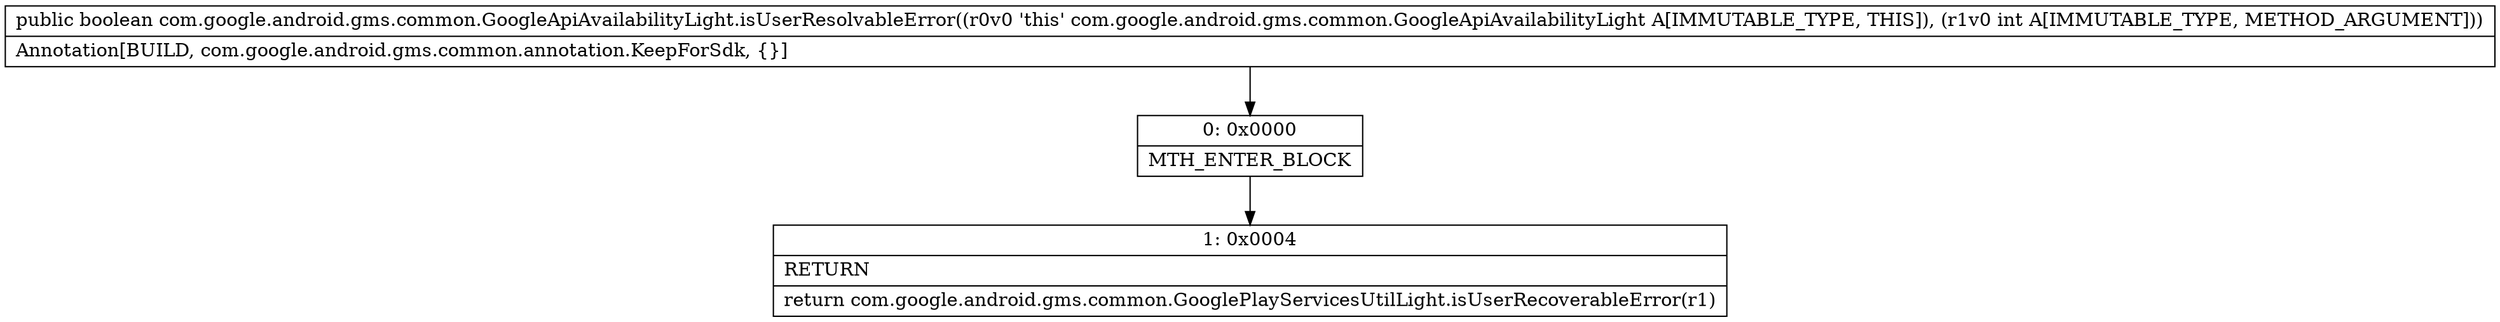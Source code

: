 digraph "CFG forcom.google.android.gms.common.GoogleApiAvailabilityLight.isUserResolvableError(I)Z" {
Node_0 [shape=record,label="{0\:\ 0x0000|MTH_ENTER_BLOCK\l}"];
Node_1 [shape=record,label="{1\:\ 0x0004|RETURN\l|return com.google.android.gms.common.GooglePlayServicesUtilLight.isUserRecoverableError(r1)\l}"];
MethodNode[shape=record,label="{public boolean com.google.android.gms.common.GoogleApiAvailabilityLight.isUserResolvableError((r0v0 'this' com.google.android.gms.common.GoogleApiAvailabilityLight A[IMMUTABLE_TYPE, THIS]), (r1v0 int A[IMMUTABLE_TYPE, METHOD_ARGUMENT]))  | Annotation[BUILD, com.google.android.gms.common.annotation.KeepForSdk, \{\}]\l}"];
MethodNode -> Node_0;
Node_0 -> Node_1;
}


